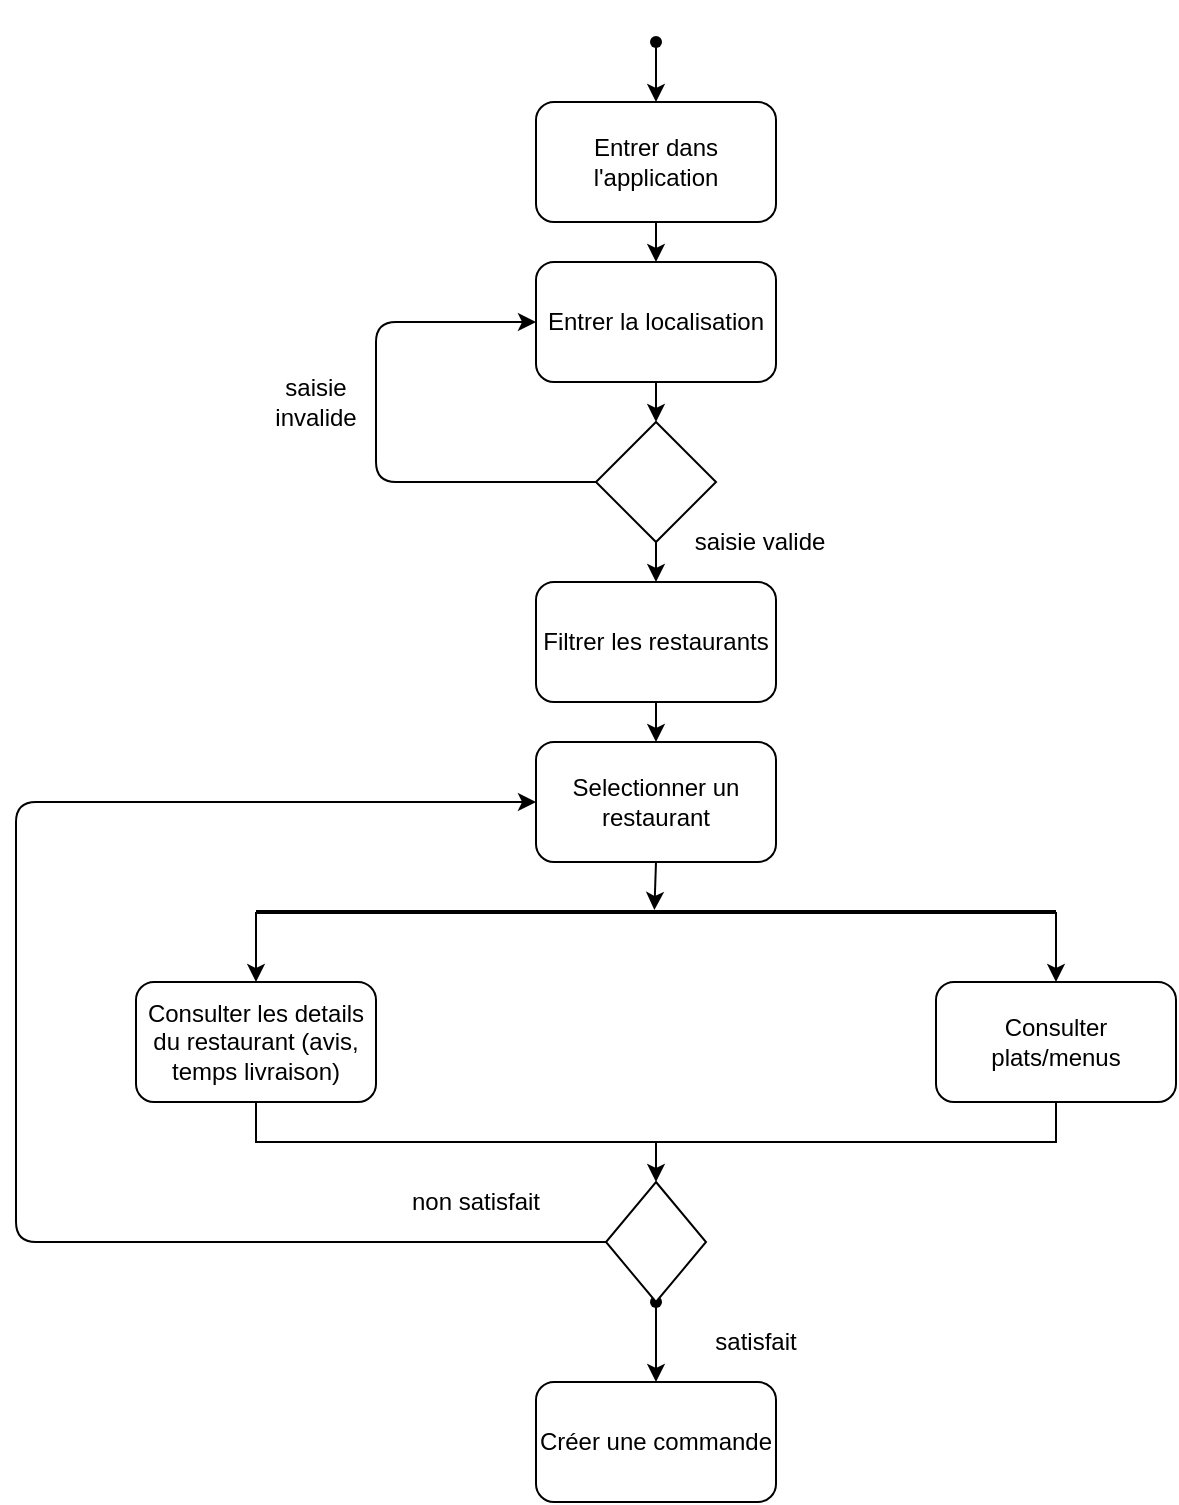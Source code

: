 <mxfile>
    <diagram id="uJ4X8tZM4djJGg5M1Jn0" name="Page-1">
        <mxGraphModel dx="1356" dy="534" grid="1" gridSize="10" guides="1" tooltips="1" connect="1" arrows="1" fold="1" page="1" pageScale="1" pageWidth="827" pageHeight="1169" math="0" shadow="0">
            <root>
                <mxCell id="0"/>
                <mxCell id="1" parent="0"/>
                <mxCell id="2" value="" style="shape=waypoint;sketch=0;fillStyle=solid;size=6;pointerEvents=1;points=[];fillColor=none;resizable=0;rotatable=0;perimeter=centerPerimeter;snapToPoint=1;" vertex="1" parent="1">
                    <mxGeometry x="380" y="30" width="40" height="40" as="geometry"/>
                </mxCell>
                <mxCell id="3" value="" style="endArrow=classic;html=1;exitX=0.575;exitY=0.525;exitDx=0;exitDy=0;exitPerimeter=0;" edge="1" parent="1" source="2" target="4">
                    <mxGeometry width="50" height="50" relative="1" as="geometry">
                        <mxPoint x="390" y="330" as="sourcePoint"/>
                        <mxPoint x="440" y="280" as="targetPoint"/>
                    </mxGeometry>
                </mxCell>
                <mxCell id="4" value="Entrer dans l'application" style="rounded=1;whiteSpace=wrap;html=1;" vertex="1" parent="1">
                    <mxGeometry x="340" y="80" width="120" height="60" as="geometry"/>
                </mxCell>
                <mxCell id="5" value="Entrer la localisation" style="rounded=1;whiteSpace=wrap;html=1;" vertex="1" parent="1">
                    <mxGeometry x="340" y="160" width="120" height="60" as="geometry"/>
                </mxCell>
                <mxCell id="6" value="" style="endArrow=classic;html=1;exitX=0.5;exitY=1;exitDx=0;exitDy=0;" edge="1" parent="1" source="4">
                    <mxGeometry width="50" height="50" relative="1" as="geometry">
                        <mxPoint x="390" y="320" as="sourcePoint"/>
                        <mxPoint x="400" y="160" as="targetPoint"/>
                    </mxGeometry>
                </mxCell>
                <mxCell id="7" value="" style="rhombus;whiteSpace=wrap;html=1;" vertex="1" parent="1">
                    <mxGeometry x="370" y="240" width="60" height="60" as="geometry"/>
                </mxCell>
                <mxCell id="9" value="" style="endArrow=classic;html=1;exitX=0.5;exitY=1;exitDx=0;exitDy=0;exitPerimeter=0;entryX=0.5;entryY=0;entryDx=0;entryDy=0;" edge="1" parent="1" source="5" target="7">
                    <mxGeometry width="50" height="50" relative="1" as="geometry">
                        <mxPoint x="400" y="230" as="sourcePoint"/>
                        <mxPoint x="440" y="270" as="targetPoint"/>
                    </mxGeometry>
                </mxCell>
                <mxCell id="10" value="" style="edgeStyle=elbowEdgeStyle;elbow=horizontal;endArrow=classic;html=1;entryX=0;entryY=0.5;entryDx=0;entryDy=0;" edge="1" parent="1" target="5">
                    <mxGeometry width="50" height="50" relative="1" as="geometry">
                        <mxPoint x="370" y="270" as="sourcePoint"/>
                        <mxPoint x="270" y="190" as="targetPoint"/>
                        <Array as="points">
                            <mxPoint x="260" y="240"/>
                        </Array>
                    </mxGeometry>
                </mxCell>
                <mxCell id="11" value="saisie invalide" style="text;html=1;strokeColor=none;fillColor=none;align=center;verticalAlign=middle;whiteSpace=wrap;rounded=0;" vertex="1" parent="1">
                    <mxGeometry x="210" y="220" width="40" height="20" as="geometry"/>
                </mxCell>
                <mxCell id="12" value="" style="endArrow=classic;html=1;exitX=0.5;exitY=1;exitDx=0;exitDy=0;" edge="1" parent="1" source="7" target="13">
                    <mxGeometry width="50" height="50" relative="1" as="geometry">
                        <mxPoint x="390" y="310" as="sourcePoint"/>
                        <mxPoint x="440" y="260" as="targetPoint"/>
                    </mxGeometry>
                </mxCell>
                <mxCell id="13" value="Filtrer les restaurants" style="rounded=1;whiteSpace=wrap;html=1;" vertex="1" parent="1">
                    <mxGeometry x="340" y="320" width="120" height="60" as="geometry"/>
                </mxCell>
                <mxCell id="14" value="saisie valide" style="text;html=1;strokeColor=none;fillColor=none;align=center;verticalAlign=middle;whiteSpace=wrap;rounded=0;" vertex="1" parent="1">
                    <mxGeometry x="414" y="290" width="76" height="20" as="geometry"/>
                </mxCell>
                <mxCell id="15" value="Selectionner un restaurant" style="rounded=1;whiteSpace=wrap;html=1;" vertex="1" parent="1">
                    <mxGeometry x="340" y="400" width="120" height="60" as="geometry"/>
                </mxCell>
                <mxCell id="16" value="" style="endArrow=classic;html=1;exitX=0.5;exitY=1;exitDx=0;exitDy=0;entryX=0.5;entryY=0;entryDx=0;entryDy=0;" edge="1" parent="1" source="13" target="15">
                    <mxGeometry width="50" height="50" relative="1" as="geometry">
                        <mxPoint x="390" y="590" as="sourcePoint"/>
                        <mxPoint x="440" y="540" as="targetPoint"/>
                    </mxGeometry>
                </mxCell>
                <mxCell id="18" value="" style="line;strokeWidth=2;html=1;" vertex="1" parent="1">
                    <mxGeometry x="200" y="480" width="400" height="10" as="geometry"/>
                </mxCell>
                <mxCell id="21" value="" style="endArrow=classic;html=1;exitX=0.5;exitY=1;exitDx=0;exitDy=0;entryX=0.498;entryY=0.4;entryDx=0;entryDy=0;entryPerimeter=0;" edge="1" parent="1" source="15" target="18">
                    <mxGeometry width="50" height="50" relative="1" as="geometry">
                        <mxPoint x="390" y="580" as="sourcePoint"/>
                        <mxPoint x="440" y="530" as="targetPoint"/>
                    </mxGeometry>
                </mxCell>
                <mxCell id="22" value="Consulter les details du restaurant (avis, temps livraison)" style="rounded=1;whiteSpace=wrap;html=1;" vertex="1" parent="1">
                    <mxGeometry x="140" y="520" width="120" height="60" as="geometry"/>
                </mxCell>
                <mxCell id="23" value="&lt;span&gt;Consulter plats/menus&lt;/span&gt;" style="rounded=1;whiteSpace=wrap;html=1;" vertex="1" parent="1">
                    <mxGeometry x="540" y="520" width="120" height="60" as="geometry"/>
                </mxCell>
                <mxCell id="27" value="" style="endArrow=classic;html=1;exitX=0;exitY=0.5;exitDx=0;exitDy=0;exitPerimeter=0;entryX=0.5;entryY=0;entryDx=0;entryDy=0;" edge="1" parent="1" source="18" target="22">
                    <mxGeometry width="50" height="50" relative="1" as="geometry">
                        <mxPoint x="390" y="760" as="sourcePoint"/>
                        <mxPoint x="440" y="710" as="targetPoint"/>
                    </mxGeometry>
                </mxCell>
                <mxCell id="28" value="" style="endArrow=classic;html=1;exitX=1;exitY=0.5;exitDx=0;exitDy=0;exitPerimeter=0;entryX=0.5;entryY=0;entryDx=0;entryDy=0;" edge="1" parent="1" source="18" target="23">
                    <mxGeometry width="50" height="50" relative="1" as="geometry">
                        <mxPoint x="390" y="760" as="sourcePoint"/>
                        <mxPoint x="440" y="710" as="targetPoint"/>
                    </mxGeometry>
                </mxCell>
                <mxCell id="30" value="Créer une commande" style="rounded=1;whiteSpace=wrap;html=1;" vertex="1" parent="1">
                    <mxGeometry x="340" y="720" width="120" height="60" as="geometry"/>
                </mxCell>
                <mxCell id="36" value="" style="edgeStyle=elbowEdgeStyle;elbow=horizontal;endArrow=classic;html=1;entryX=0;entryY=0.5;entryDx=0;entryDy=0;exitX=0;exitY=0.5;exitDx=0;exitDy=0;" edge="1" parent="1" source="70" target="15">
                    <mxGeometry width="50" height="50" relative="1" as="geometry">
                        <mxPoint x="370" y="650" as="sourcePoint"/>
                        <mxPoint x="200" y="881" as="targetPoint"/>
                        <Array as="points">
                            <mxPoint x="80" y="500"/>
                        </Array>
                    </mxGeometry>
                </mxCell>
                <mxCell id="38" value="non satisfait" style="text;html=1;strokeColor=none;fillColor=none;align=center;verticalAlign=middle;whiteSpace=wrap;rounded=0;" vertex="1" parent="1">
                    <mxGeometry x="270" y="620" width="80" height="20" as="geometry"/>
                </mxCell>
                <mxCell id="45" value="satisfait" style="text;html=1;strokeColor=none;fillColor=none;align=center;verticalAlign=middle;whiteSpace=wrap;rounded=0;" vertex="1" parent="1">
                    <mxGeometry x="430" y="690" width="40" height="20" as="geometry"/>
                </mxCell>
                <mxCell id="46" value="" style="shape=waypoint;sketch=0;fillStyle=solid;size=6;pointerEvents=1;points=[];fillColor=none;resizable=0;rotatable=0;perimeter=centerPerimeter;snapToPoint=1;" vertex="1" parent="1">
                    <mxGeometry x="380" y="660" width="40" height="40" as="geometry"/>
                </mxCell>
                <mxCell id="68" value="" style="endArrow=classic;html=1;exitX=0.425;exitY=0.475;exitDx=0;exitDy=0;exitPerimeter=0;" edge="1" parent="1" source="46">
                    <mxGeometry width="50" height="50" relative="1" as="geometry">
                        <mxPoint x="390" y="980" as="sourcePoint"/>
                        <mxPoint x="400" y="720" as="targetPoint"/>
                    </mxGeometry>
                </mxCell>
                <mxCell id="70" value="" style="rhombus;whiteSpace=wrap;html=1;" vertex="1" parent="1">
                    <mxGeometry x="375" y="620" width="50" height="60" as="geometry"/>
                </mxCell>
                <mxCell id="75" value="" style="shape=partialRectangle;whiteSpace=wrap;html=1;bottom=0;right=0;fillColor=none;direction=west;" vertex="1" parent="1">
                    <mxGeometry x="400" y="580" width="200" height="20" as="geometry"/>
                </mxCell>
                <mxCell id="77" value="" style="shape=partialRectangle;whiteSpace=wrap;html=1;bottom=0;right=0;fillColor=none;direction=north;" vertex="1" parent="1">
                    <mxGeometry x="200" y="580" width="200" height="20" as="geometry"/>
                </mxCell>
                <mxCell id="80" value="" style="endArrow=classic;html=1;exitX=0;exitY=1;exitDx=0;exitDy=0;" edge="1" parent="1" source="77" target="70">
                    <mxGeometry width="50" height="50" relative="1" as="geometry">
                        <mxPoint x="390" y="620" as="sourcePoint"/>
                        <mxPoint x="440" y="570" as="targetPoint"/>
                    </mxGeometry>
                </mxCell>
            </root>
        </mxGraphModel>
    </diagram>
</mxfile>